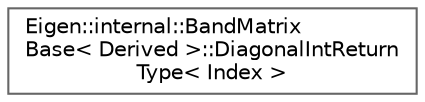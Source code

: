 digraph "类继承关系图"
{
 // LATEX_PDF_SIZE
  bgcolor="transparent";
  edge [fontname=Helvetica,fontsize=10,labelfontname=Helvetica,labelfontsize=10];
  node [fontname=Helvetica,fontsize=10,shape=box,height=0.2,width=0.4];
  rankdir="LR";
  Node0 [id="Node000000",label="Eigen::internal::BandMatrix\lBase\< Derived \>::DiagonalIntReturn\lType\< Index \>",height=0.2,width=0.4,color="grey40", fillcolor="white", style="filled",URL="$struct_eigen_1_1internal_1_1_band_matrix_base_1_1_diagonal_int_return_type.html",tooltip=" "];
}
